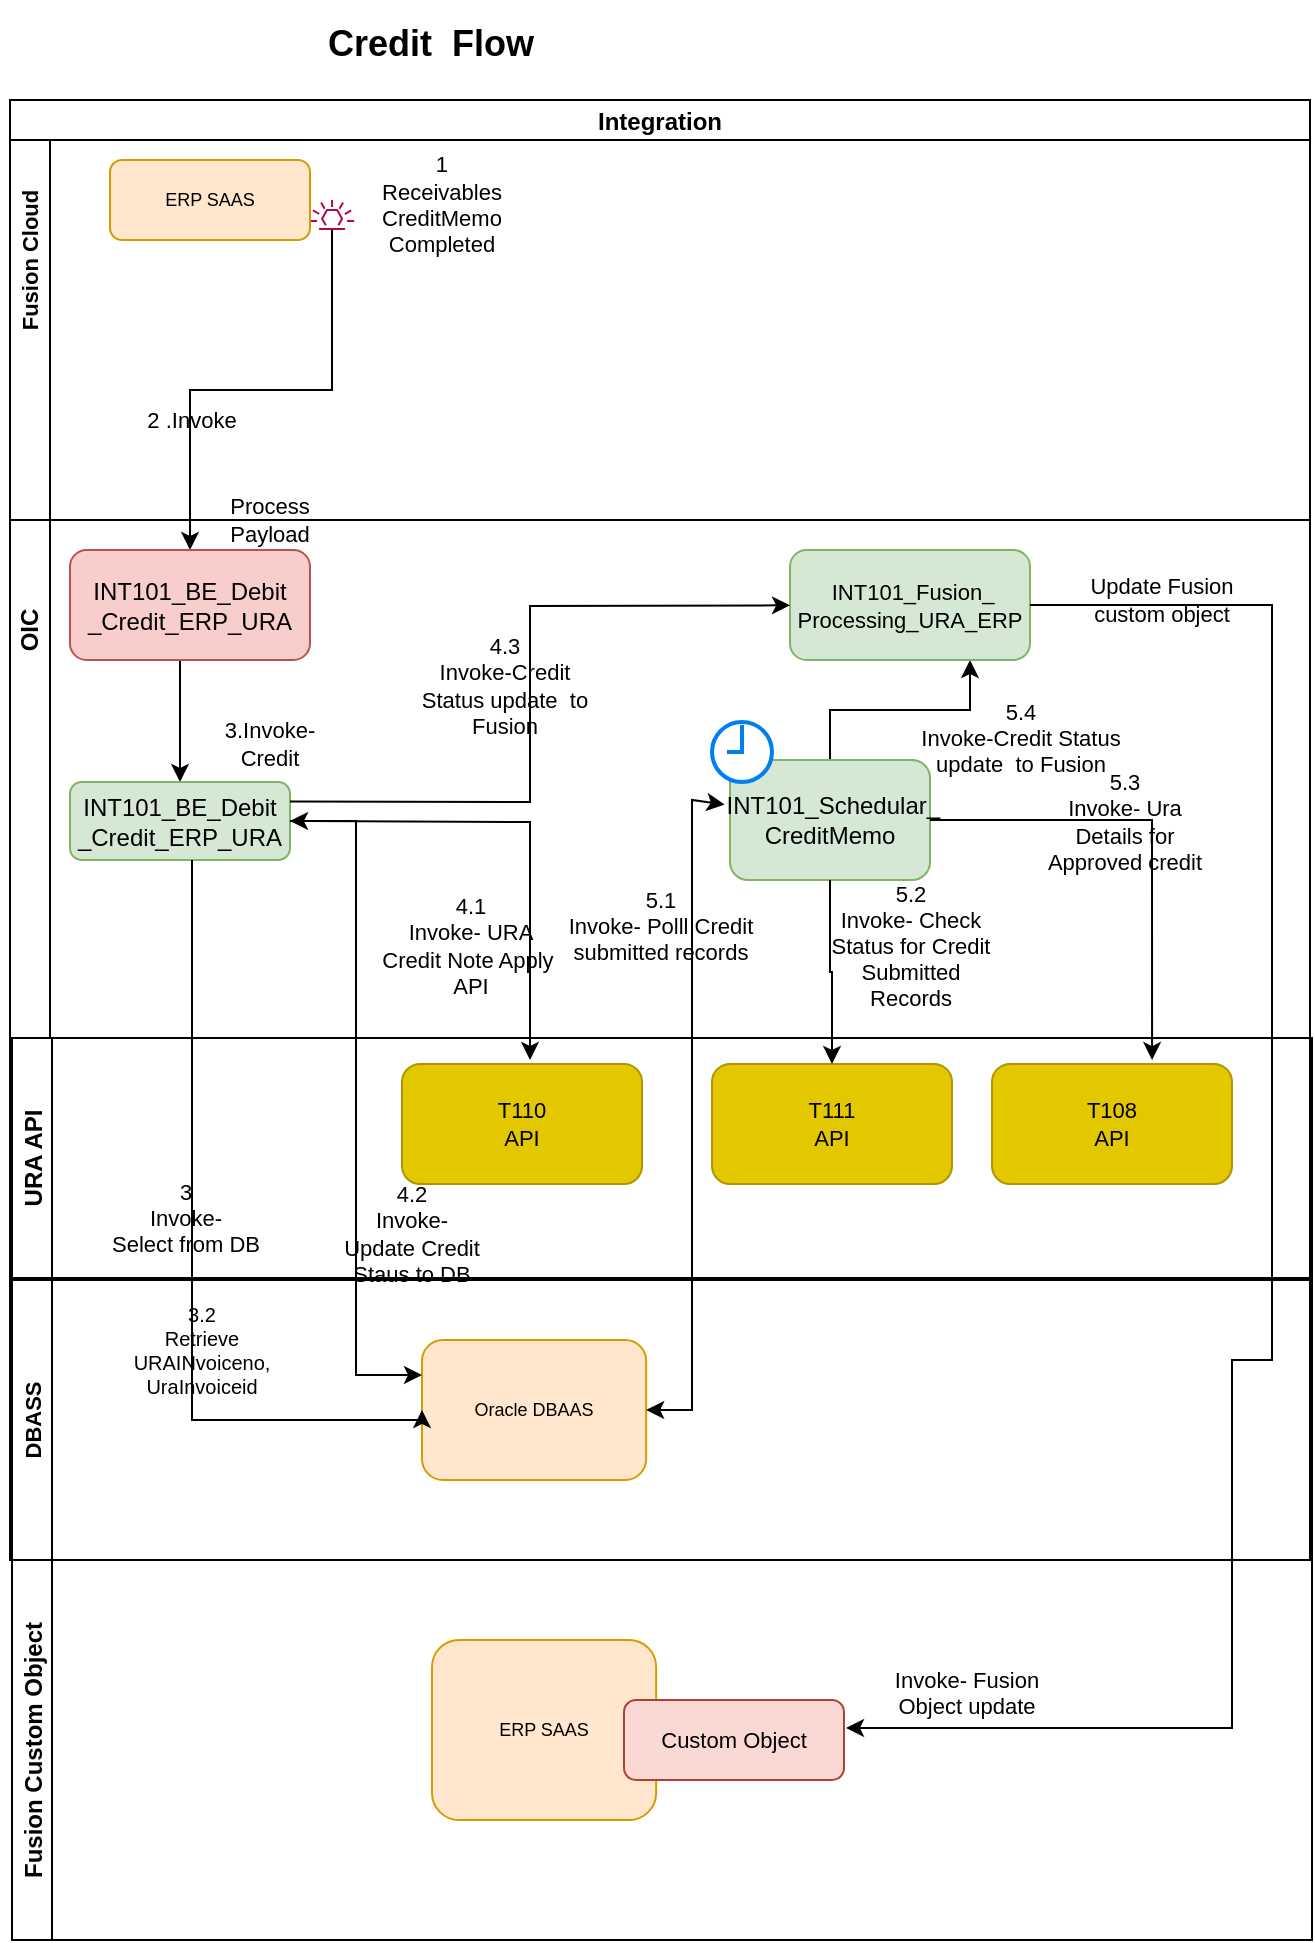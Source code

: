 <mxfile version="16.2.7" type="github">
  <diagram id="QBchSwfQgvvRqoAkoElo" name="Page-1">
    <mxGraphModel dx="914" dy="434" grid="1" gridSize="10" guides="1" tooltips="1" connect="1" arrows="1" fold="1" page="1" pageScale="1" pageWidth="850" pageHeight="1100" math="0" shadow="0">
      <root>
        <mxCell id="0" />
        <mxCell id="1" parent="0" />
        <mxCell id="_aDls08xKMx5EJanJG5F-8" value="Integration " style="swimlane;childLayout=stackLayout;resizeParent=1;resizeParentMax=0;horizontal=1;startSize=20;horizontalStack=0;" parent="1" vertex="1">
          <mxGeometry x="179" y="700" width="650" height="730" as="geometry" />
        </mxCell>
        <mxCell id="_aDls08xKMx5EJanJG5F-9" value="" style="swimlane;startSize=20;horizontal=0;" parent="_aDls08xKMx5EJanJG5F-8" vertex="1">
          <mxGeometry y="20" width="650" height="190" as="geometry" />
        </mxCell>
        <mxCell id="_aDls08xKMx5EJanJG5F-10" value="&lt;font style=&quot;font-size: 11px&quot;&gt;Fusion Cloud&lt;/font&gt;" style="text;html=1;strokeColor=none;fillColor=none;align=center;verticalAlign=middle;whiteSpace=wrap;rounded=0;rotation=-90;fontStyle=1" parent="_aDls08xKMx5EJanJG5F-9" vertex="1">
          <mxGeometry x="-35" y="45" width="90" height="30" as="geometry" />
        </mxCell>
        <mxCell id="_aDls08xKMx5EJanJG5F-11" value="" style="sketch=0;outlineConnect=0;fontColor=#232F3E;gradientColor=none;fillColor=#B0084D;strokeColor=none;dashed=0;verticalLabelPosition=bottom;verticalAlign=top;align=center;html=1;fontSize=12;fontStyle=0;aspect=fixed;pointerEvents=1;shape=mxgraph.aws4.eventbridge_default_event_bus_resource;" parent="_aDls08xKMx5EJanJG5F-9" vertex="1">
          <mxGeometry x="150" y="30" width="22.08" height="15" as="geometry" />
        </mxCell>
        <mxCell id="_aDls08xKMx5EJanJG5F-13" value="ERP SAAS" style="rounded=1;whiteSpace=wrap;html=1;fontSize=9;fillColor=#ffe6cc;strokeColor=#d79b00;" parent="_aDls08xKMx5EJanJG5F-9" vertex="1">
          <mxGeometry x="50" y="10" width="100" height="40" as="geometry" />
        </mxCell>
        <mxCell id="_aDls08xKMx5EJanJG5F-41" value="&lt;div style=&quot;font-size: 11px&quot;&gt;&lt;span&gt;&lt;font style=&quot;font-size: 11px&quot;&gt;&lt;span&gt;	&lt;/span&gt;&lt;span&gt;	&lt;/span&gt;&lt;span&gt;	&lt;/span&gt;1&lt;/font&gt;&lt;/span&gt;&lt;/div&gt;&lt;div style=&quot;font-size: 11px&quot;&gt;&lt;span&gt;&lt;font style=&quot;font-size: 11px&quot;&gt;&lt;span lang=&quot;EN-GB&quot;&gt;&lt;span&gt;	&lt;/span&gt;&lt;span&gt;	&lt;/span&gt;&lt;span&gt;	&lt;/span&gt;&lt;span&gt;	&lt;/span&gt;&lt;span&gt;	&lt;/span&gt;Receivables&lt;/span&gt;&lt;/font&gt;&lt;/span&gt;&lt;/div&gt;&lt;div style=&quot;font-size: 11px&quot;&gt;&lt;span&gt;&lt;font style=&quot;font-size: 11px&quot;&gt;&lt;span lang=&quot;EN-GB&quot;&gt;CreditMemo&lt;/span&gt;&lt;/font&gt;&lt;/span&gt;&lt;/div&gt;&lt;div style=&quot;font-size: 11px&quot;&gt;&lt;span&gt;&lt;font style=&quot;font-size: 11px&quot;&gt;&lt;span lang=&quot;EN-GB&quot;&gt;&lt;span&gt;	&lt;/span&gt;&lt;span&gt;	&lt;/span&gt;Completed&lt;/span&gt;&lt;/font&gt;&lt;/span&gt;&lt;/div&gt;&lt;div style=&quot;font-size: 11px&quot;&gt;&lt;span&gt;&lt;font style=&quot;font-size: 11px&quot;&gt;&lt;br&gt;&lt;/font&gt;&lt;/span&gt;&lt;/div&gt;&lt;div style=&quot;font-size: 11px&quot;&gt;&lt;span&gt;&lt;font style=&quot;font-size: 11px&quot;&gt;&lt;br&gt;&lt;br&gt;&lt;/font&gt;&lt;/span&gt;&lt;/div&gt;" style="text;html=1;strokeColor=none;fillColor=none;align=center;verticalAlign=middle;whiteSpace=wrap;rounded=0;fontSize=9;fontStyle=0" parent="_aDls08xKMx5EJanJG5F-9" vertex="1">
          <mxGeometry x="140" y="30" width="152" height="44" as="geometry" />
        </mxCell>
        <mxCell id="_aDls08xKMx5EJanJG5F-28" style="edgeStyle=orthogonalEdgeStyle;rounded=0;orthogonalLoop=1;jettySize=auto;html=1;fontSize=11;" parent="_aDls08xKMx5EJanJG5F-8" source="_aDls08xKMx5EJanJG5F-11" target="_aDls08xKMx5EJanJG5F-20" edge="1">
          <mxGeometry relative="1" as="geometry" />
        </mxCell>
        <mxCell id="_aDls08xKMx5EJanJG5F-16" value="" style="swimlane;startSize=20;horizontal=0;" parent="_aDls08xKMx5EJanJG5F-8" vertex="1">
          <mxGeometry y="210" width="650" height="520" as="geometry" />
        </mxCell>
        <mxCell id="_aDls08xKMx5EJanJG5F-17" value="&lt;b&gt;OIC&lt;/b&gt;" style="text;html=1;strokeColor=none;fillColor=none;align=center;verticalAlign=middle;whiteSpace=wrap;rounded=0;rotation=-90;" parent="_aDls08xKMx5EJanJG5F-16" vertex="1">
          <mxGeometry x="-20" y="50" width="60" height="10" as="geometry" />
        </mxCell>
        <mxCell id="_aDls08xKMx5EJanJG5F-45" value="" style="edgeStyle=orthogonalEdgeStyle;rounded=0;orthogonalLoop=1;jettySize=auto;html=1;fontSize=11;" parent="_aDls08xKMx5EJanJG5F-16" source="_aDls08xKMx5EJanJG5F-20" target="_aDls08xKMx5EJanJG5F-44" edge="1">
          <mxGeometry relative="1" as="geometry">
            <Array as="points">
              <mxPoint x="85" y="90" />
              <mxPoint x="85" y="90" />
            </Array>
          </mxGeometry>
        </mxCell>
        <mxCell id="_aDls08xKMx5EJanJG5F-20" value="&lt;div&gt;INT101_BE_Debit&lt;/div&gt;&lt;div&gt;_Credit_ERP_URA&lt;/div&gt;" style="rounded=1;whiteSpace=wrap;html=1;fillColor=#f8cecc;strokeColor=#b85450;fontStyle=0" parent="_aDls08xKMx5EJanJG5F-16" vertex="1">
          <mxGeometry x="30" y="15" width="120" height="55" as="geometry" />
        </mxCell>
        <mxCell id="B8IcdggADXOZ8Fm9hswP-22" style="edgeStyle=orthogonalEdgeStyle;rounded=0;orthogonalLoop=1;jettySize=auto;html=1;entryX=0.75;entryY=1;entryDx=0;entryDy=0;" edge="1" parent="_aDls08xKMx5EJanJG5F-16" source="_aDls08xKMx5EJanJG5F-21" target="_aDls08xKMx5EJanJG5F-22">
          <mxGeometry relative="1" as="geometry" />
        </mxCell>
        <mxCell id="_aDls08xKMx5EJanJG5F-21" value="&lt;div&gt;&amp;nbsp;INT101_Schedular_&lt;/div&gt;&lt;div&gt;CreditMemo&lt;/div&gt;" style="rounded=1;whiteSpace=wrap;html=1;fillColor=#d5e8d4;strokeColor=#82b366;fontStyle=0" parent="_aDls08xKMx5EJanJG5F-16" vertex="1">
          <mxGeometry x="360" y="120" width="100" height="60" as="geometry" />
        </mxCell>
        <mxCell id="_aDls08xKMx5EJanJG5F-22" value="&lt;div style=&quot;font-size: 11px&quot;&gt;&amp;nbsp;&lt;font style=&quot;font-size: 11px&quot;&gt;INT101_Fusion_&lt;/font&gt;&lt;/div&gt;&lt;div style=&quot;font-size: 11px&quot;&gt;&lt;font style=&quot;font-size: 11px&quot;&gt;Processing_URA_ERP&lt;/font&gt;&lt;/div&gt;" style="rounded=1;whiteSpace=wrap;html=1;fillColor=#d5e8d4;strokeColor=#82b366;" parent="_aDls08xKMx5EJanJG5F-16" vertex="1">
          <mxGeometry x="390" y="15" width="120" height="55" as="geometry" />
        </mxCell>
        <mxCell id="_aDls08xKMx5EJanJG5F-23" value="Process Payload" style="text;html=1;strokeColor=none;fillColor=none;align=center;verticalAlign=middle;whiteSpace=wrap;rounded=0;fontSize=11;" parent="_aDls08xKMx5EJanJG5F-16" vertex="1">
          <mxGeometry x="100" y="-15" width="60" height="30" as="geometry" />
        </mxCell>
        <mxCell id="_aDls08xKMx5EJanJG5F-44" value="INT101_BE_Debit _Credit_ERP_URA" style="rounded=1;whiteSpace=wrap;html=1;fillColor=#d5e8d4;strokeColor=#82b366;" parent="_aDls08xKMx5EJanJG5F-16" vertex="1">
          <mxGeometry x="30" y="131" width="110" height="39" as="geometry" />
        </mxCell>
        <mxCell id="_aDls08xKMx5EJanJG5F-49" value="3.Invoke-Credit " style="text;html=1;strokeColor=none;fillColor=none;align=center;verticalAlign=middle;whiteSpace=wrap;rounded=0;fontSize=11;" parent="_aDls08xKMx5EJanJG5F-16" vertex="1">
          <mxGeometry x="100" y="97" width="60" height="30" as="geometry" />
        </mxCell>
        <mxCell id="B8IcdggADXOZ8Fm9hswP-4" value="" style="endArrow=classic;startArrow=classic;html=1;rounded=0;exitX=1;exitY=0.5;exitDx=0;exitDy=0;" edge="1" parent="_aDls08xKMx5EJanJG5F-16" source="_aDls08xKMx5EJanJG5F-44">
          <mxGeometry width="50" height="50" relative="1" as="geometry">
            <mxPoint x="140" y="200" as="sourcePoint" />
            <mxPoint x="260" y="270" as="targetPoint" />
            <Array as="points">
              <mxPoint x="260" y="151" />
            </Array>
          </mxGeometry>
        </mxCell>
        <mxCell id="B8IcdggADXOZ8Fm9hswP-9" value="&lt;div&gt;4.3&lt;/div&gt;&lt;div&gt;Invoke-Credit Status update&amp;nbsp; to Fusion &lt;br&gt;&lt;/div&gt;" style="text;html=1;strokeColor=none;fillColor=none;align=center;verticalAlign=middle;whiteSpace=wrap;rounded=0;fontSize=11;" vertex="1" parent="_aDls08xKMx5EJanJG5F-16">
          <mxGeometry x="200" y="60" width="95" height="45" as="geometry" />
        </mxCell>
        <mxCell id="B8IcdggADXOZ8Fm9hswP-12" value="" style="endArrow=classic;html=1;rounded=0;exitX=1;exitY=0.25;exitDx=0;exitDy=0;" edge="1" parent="_aDls08xKMx5EJanJG5F-16" source="_aDls08xKMx5EJanJG5F-44" target="_aDls08xKMx5EJanJG5F-22">
          <mxGeometry width="50" height="50" relative="1" as="geometry">
            <mxPoint x="150" y="160" as="sourcePoint" />
            <mxPoint x="200" y="110" as="targetPoint" />
            <Array as="points">
              <mxPoint x="260" y="141" />
              <mxPoint x="260" y="43" />
            </Array>
          </mxGeometry>
        </mxCell>
        <mxCell id="B8IcdggADXOZ8Fm9hswP-13" value="" style="html=1;verticalLabelPosition=bottom;align=center;labelBackgroundColor=#ffffff;verticalAlign=top;strokeWidth=2;strokeColor=#0080F0;shadow=0;dashed=0;shape=mxgraph.ios7.icons.clock;" vertex="1" parent="_aDls08xKMx5EJanJG5F-16">
          <mxGeometry x="351" y="101" width="30" height="30" as="geometry" />
        </mxCell>
        <mxCell id="B8IcdggADXOZ8Fm9hswP-23" value="&lt;div&gt;5.1&lt;/div&gt;&lt;div&gt;Invoke- Polll Credit submitted records&lt;br&gt;&lt;/div&gt;" style="text;html=1;strokeColor=none;fillColor=none;align=center;verticalAlign=middle;whiteSpace=wrap;rounded=0;fontSize=11;" vertex="1" parent="_aDls08xKMx5EJanJG5F-16">
          <mxGeometry x="277.5" y="180" width="95" height="45" as="geometry" />
        </mxCell>
        <mxCell id="B8IcdggADXOZ8Fm9hswP-24" value="&lt;div&gt;5.2&lt;/div&gt;&lt;div&gt;Invoke- Check Status for Credit Submitted Records&lt;br&gt;&lt;/div&gt;" style="text;html=1;strokeColor=none;fillColor=none;align=center;verticalAlign=middle;whiteSpace=wrap;rounded=0;fontSize=11;" vertex="1" parent="_aDls08xKMx5EJanJG5F-16">
          <mxGeometry x="402.5" y="190" width="95" height="45" as="geometry" />
        </mxCell>
        <mxCell id="B8IcdggADXOZ8Fm9hswP-25" value="&lt;div&gt;5.3&lt;/div&gt;&lt;div&gt;Invoke- Ura Details for Approved credit &lt;br&gt;&lt;/div&gt;" style="text;html=1;strokeColor=none;fillColor=none;align=center;verticalAlign=middle;whiteSpace=wrap;rounded=0;fontSize=11;" vertex="1" parent="_aDls08xKMx5EJanJG5F-16">
          <mxGeometry x="510" y="128" width="95" height="45" as="geometry" />
        </mxCell>
        <mxCell id="_aDls08xKMx5EJanJG5F-15" value="Update Fusion custom object" style="text;html=1;strokeColor=none;fillColor=none;align=center;verticalAlign=middle;whiteSpace=wrap;rounded=0;fontSize=11;" parent="_aDls08xKMx5EJanJG5F-16" vertex="1">
          <mxGeometry x="531" y="20" width="90" height="40" as="geometry" />
        </mxCell>
        <mxCell id="_aDls08xKMx5EJanJG5F-27" value="&lt;div&gt;4.1&lt;/div&gt;&lt;div&gt;Invoke- URA Credit Note Apply&amp;nbsp; API&lt;/div&gt;" style="text;html=1;strokeColor=none;fillColor=none;align=center;verticalAlign=middle;whiteSpace=wrap;rounded=0;fontSize=11;" parent="_aDls08xKMx5EJanJG5F-16" vertex="1">
          <mxGeometry x="182.5" y="190" width="95" height="45" as="geometry" />
        </mxCell>
        <mxCell id="B8IcdggADXOZ8Fm9hswP-27" value="&lt;div&gt;5.4&lt;br&gt;&lt;/div&gt;&lt;div&gt;Invoke-Credit Status update&amp;nbsp; to Fusion &lt;br&gt;&lt;/div&gt;" style="text;html=1;strokeColor=none;fillColor=none;align=center;verticalAlign=middle;whiteSpace=wrap;rounded=0;fontSize=11;" vertex="1" parent="_aDls08xKMx5EJanJG5F-16">
          <mxGeometry x="451" y="86" width="109" height="45" as="geometry" />
        </mxCell>
        <mxCell id="_aDls08xKMx5EJanJG5F-29" value="&lt;h1&gt;Credit&amp;nbsp; Flow &lt;br&gt;&lt;/h1&gt;&amp;nbsp;" style="text;html=1;strokeColor=none;fillColor=none;spacing=5;spacingTop=-20;whiteSpace=wrap;overflow=hidden;rounded=0;fontSize=9;" parent="1" vertex="1">
          <mxGeometry x="332.5" y="660" width="245" height="40" as="geometry" />
        </mxCell>
        <mxCell id="_aDls08xKMx5EJanJG5F-30" value="2 .Invoke" style="text;html=1;strokeColor=none;fillColor=none;align=center;verticalAlign=middle;whiteSpace=wrap;rounded=0;fontSize=11;" parent="1" vertex="1">
          <mxGeometry x="240" y="850" width="60" height="20" as="geometry" />
        </mxCell>
        <mxCell id="_aDls08xKMx5EJanJG5F-31" value="Fusion Custom Object" style="swimlane;startSize=20;horizontal=0;fontSize=12;fontStyle=1" parent="1" vertex="1">
          <mxGeometry x="180" y="1430" width="650" height="190" as="geometry" />
        </mxCell>
        <mxCell id="_aDls08xKMx5EJanJG5F-32" value="ERP SAAS" style="rounded=1;whiteSpace=wrap;html=1;fontSize=9;fillColor=#ffe6cc;strokeColor=#d79b00;" parent="_aDls08xKMx5EJanJG5F-31" vertex="1">
          <mxGeometry x="210" y="40" width="112.08" height="90" as="geometry" />
        </mxCell>
        <mxCell id="_aDls08xKMx5EJanJG5F-33" value="Custom Object" style="rounded=1;whiteSpace=wrap;html=1;fontSize=11;fillColor=#fad9d5;strokeColor=#ae4132;" parent="_aDls08xKMx5EJanJG5F-31" vertex="1">
          <mxGeometry x="306" y="70" width="110" height="40" as="geometry" />
        </mxCell>
        <mxCell id="_aDls08xKMx5EJanJG5F-35" value="DBASS" style="swimlane;startSize=20;horizontal=0;fontSize=11;" parent="_aDls08xKMx5EJanJG5F-31" vertex="1">
          <mxGeometry y="-140" width="650" height="140" as="geometry" />
        </mxCell>
        <mxCell id="_aDls08xKMx5EJanJG5F-36" value="Oracle DBAAS" style="rounded=1;whiteSpace=wrap;html=1;fontSize=9;fillColor=#ffe6cc;strokeColor=#d79b00;" parent="_aDls08xKMx5EJanJG5F-35" vertex="1">
          <mxGeometry x="205" y="30" width="112.08" height="70" as="geometry" />
        </mxCell>
        <mxCell id="_aDls08xKMx5EJanJG5F-53" value="&lt;div style=&quot;font-size: 10px&quot;&gt;3.2&lt;/div&gt;&lt;div style=&quot;font-size: 10px&quot;&gt;Retrieve URAINvoiceno,&lt;/div&gt;&lt;div style=&quot;font-size: 10px&quot;&gt;UraInvoiceid&lt;br style=&quot;font-size: 10px&quot;&gt;&lt;/div&gt;" style="text;html=1;strokeColor=none;fillColor=none;align=center;verticalAlign=middle;whiteSpace=wrap;rounded=0;fontSize=10;" parent="_aDls08xKMx5EJanJG5F-35" vertex="1">
          <mxGeometry x="40" y="10" width="110" height="50" as="geometry" />
        </mxCell>
        <mxCell id="_aDls08xKMx5EJanJG5F-34" style="edgeStyle=orthogonalEdgeStyle;rounded=0;orthogonalLoop=1;jettySize=auto;html=1;entryX=1;entryY=0;entryDx=0;entryDy=0;fontSize=11;exitX=1;exitY=0.5;exitDx=0;exitDy=0;" parent="_aDls08xKMx5EJanJG5F-35" source="_aDls08xKMx5EJanJG5F-22" edge="1">
          <mxGeometry relative="1" as="geometry">
            <Array as="points">
              <mxPoint x="630" y="-337" />
              <mxPoint x="630" y="40" />
              <mxPoint x="610" y="40" />
              <mxPoint x="610" y="224" />
            </Array>
            <mxPoint x="477.037" y="-300" as="sourcePoint" />
            <mxPoint x="417.0" y="224" as="targetPoint" />
          </mxGeometry>
        </mxCell>
        <mxCell id="B8IcdggADXOZ8Fm9hswP-6" value="&lt;div&gt;4.2&lt;br&gt;&lt;/div&gt;&lt;div&gt;Invoke- &lt;br&gt;&lt;/div&gt;&lt;div&gt;Update Credit Staus to DB&lt;br&gt;&lt;/div&gt;" style="text;html=1;strokeColor=none;fillColor=none;align=center;verticalAlign=middle;whiteSpace=wrap;rounded=0;fontSize=11;" vertex="1" parent="_aDls08xKMx5EJanJG5F-35">
          <mxGeometry x="157" y="-52" width="86" height="58" as="geometry" />
        </mxCell>
        <mxCell id="_aDls08xKMx5EJanJG5F-38" value="&lt;br&gt;&lt;div&gt;Invoke- Fusion Object update&lt;br&gt;&lt;/div&gt;" style="text;html=1;strokeColor=none;fillColor=none;align=center;verticalAlign=middle;whiteSpace=wrap;rounded=0;fontSize=11;" parent="_aDls08xKMx5EJanJG5F-31" vertex="1">
          <mxGeometry x="430" y="40" width="95" height="40" as="geometry" />
        </mxCell>
        <mxCell id="_aDls08xKMx5EJanJG5F-25" value="URA API" style="swimlane;startSize=20;horizontal=0;" parent="1" vertex="1">
          <mxGeometry x="180" y="1169" width="650" height="120" as="geometry" />
        </mxCell>
        <mxCell id="_aDls08xKMx5EJanJG5F-26" value="&lt;div&gt;T110 &lt;br&gt;&lt;/div&gt;&lt;div&gt;API &lt;/div&gt;" style="rounded=1;whiteSpace=wrap;html=1;fontSize=11;fillColor=#e3c800;fontColor=#000000;strokeColor=#B09500;" parent="_aDls08xKMx5EJanJG5F-25" vertex="1">
          <mxGeometry x="195" y="13" width="120" height="60" as="geometry" />
        </mxCell>
        <mxCell id="_aDls08xKMx5EJanJG5F-55" value="&lt;div&gt;3&lt;br&gt;&lt;/div&gt;&lt;div&gt;Invoke- &lt;br&gt;&lt;/div&gt;&lt;div&gt;Select from DB&lt;br&gt;&lt;/div&gt;" style="text;html=1;strokeColor=none;fillColor=none;align=center;verticalAlign=middle;whiteSpace=wrap;rounded=0;fontSize=11;" parent="_aDls08xKMx5EJanJG5F-25" vertex="1">
          <mxGeometry x="44" y="70" width="86" height="40" as="geometry" />
        </mxCell>
        <mxCell id="B8IcdggADXOZ8Fm9hswP-16" value="&lt;div&gt;T111&lt;/div&gt;&lt;div&gt;API &lt;/div&gt;" style="rounded=1;whiteSpace=wrap;html=1;fontSize=11;fillColor=#e3c800;fontColor=#000000;strokeColor=#B09500;" vertex="1" parent="_aDls08xKMx5EJanJG5F-25">
          <mxGeometry x="350" y="13" width="120" height="60" as="geometry" />
        </mxCell>
        <mxCell id="B8IcdggADXOZ8Fm9hswP-20" value="&lt;div&gt;T108&lt;/div&gt;&lt;div&gt;API &lt;/div&gt;" style="rounded=1;whiteSpace=wrap;html=1;fontSize=11;fillColor=#e3c800;fontColor=#000000;strokeColor=#B09500;" vertex="1" parent="_aDls08xKMx5EJanJG5F-25">
          <mxGeometry x="490" y="13" width="120" height="60" as="geometry" />
        </mxCell>
        <mxCell id="_aDls08xKMx5EJanJG5F-48" style="edgeStyle=orthogonalEdgeStyle;rounded=0;orthogonalLoop=1;jettySize=auto;html=1;fontSize=11;entryX=0;entryY=0.5;entryDx=0;entryDy=0;" parent="1" source="_aDls08xKMx5EJanJG5F-44" target="_aDls08xKMx5EJanJG5F-36" edge="1">
          <mxGeometry relative="1" as="geometry">
            <mxPoint x="368" y="1359" as="targetPoint" />
            <Array as="points">
              <mxPoint x="270" y="1360" />
              <mxPoint x="385" y="1360" />
            </Array>
          </mxGeometry>
        </mxCell>
        <mxCell id="B8IcdggADXOZ8Fm9hswP-5" style="edgeStyle=orthogonalEdgeStyle;rounded=0;orthogonalLoop=1;jettySize=auto;html=1;entryX=0;entryY=0.25;entryDx=0;entryDy=0;" edge="1" parent="1" source="_aDls08xKMx5EJanJG5F-44" target="_aDls08xKMx5EJanJG5F-36">
          <mxGeometry relative="1" as="geometry" />
        </mxCell>
        <mxCell id="B8IcdggADXOZ8Fm9hswP-15" value="" style="endArrow=classic;startArrow=classic;html=1;rounded=0;exitX=1;exitY=0.5;exitDx=0;exitDy=0;entryX=-0.027;entryY=0.371;entryDx=0;entryDy=0;entryPerimeter=0;" edge="1" parent="1" source="_aDls08xKMx5EJanJG5F-36" target="_aDls08xKMx5EJanJG5F-21">
          <mxGeometry width="50" height="50" relative="1" as="geometry">
            <mxPoint x="620" y="1240" as="sourcePoint" />
            <mxPoint x="555" y="1100" as="targetPoint" />
            <Array as="points">
              <mxPoint x="520" y="1355" />
              <mxPoint x="520" y="1150" />
              <mxPoint x="520" y="1100" />
              <mxPoint x="520" y="1050" />
            </Array>
          </mxGeometry>
        </mxCell>
        <mxCell id="B8IcdggADXOZ8Fm9hswP-19" value="" style="edgeStyle=orthogonalEdgeStyle;rounded=0;orthogonalLoop=1;jettySize=auto;html=1;" edge="1" parent="1" source="_aDls08xKMx5EJanJG5F-21" target="B8IcdggADXOZ8Fm9hswP-16">
          <mxGeometry relative="1" as="geometry" />
        </mxCell>
        <mxCell id="B8IcdggADXOZ8Fm9hswP-21" style="edgeStyle=orthogonalEdgeStyle;rounded=0;orthogonalLoop=1;jettySize=auto;html=1;entryX=0.667;entryY=-0.033;entryDx=0;entryDy=0;entryPerimeter=0;" edge="1" parent="1" source="_aDls08xKMx5EJanJG5F-21" target="B8IcdggADXOZ8Fm9hswP-20">
          <mxGeometry relative="1" as="geometry" />
        </mxCell>
      </root>
    </mxGraphModel>
  </diagram>
</mxfile>
